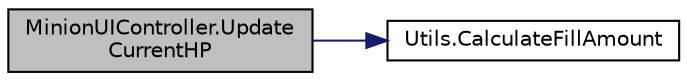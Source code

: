 digraph "MinionUIController.UpdateCurrentHP"
{
 // INTERACTIVE_SVG=YES
 // LATEX_PDF_SIZE
  bgcolor="transparent";
  edge [fontname="Helvetica",fontsize="10",labelfontname="Helvetica",labelfontsize="10"];
  node [fontname="Helvetica",fontsize="10",shape=record];
  rankdir="LR";
  Node1 [label="MinionUIController.Update\lCurrentHP",height=0.2,width=0.4,color="black", fillcolor="grey75", style="filled", fontcolor="black",tooltip="Updates the current HP of the entity."];
  Node1 -> Node2 [color="midnightblue",fontsize="10",style="solid",fontname="Helvetica"];
  Node2 [label="Utils.CalculateFillAmount",height=0.2,width=0.4,color="black",URL="$class_utils.html#a459472171f68c903c975020cc5b02fee",tooltip="Calculates the actual normalized fill amount for the image."];
}

